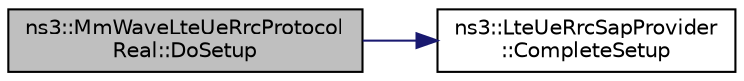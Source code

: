 digraph "ns3::MmWaveLteUeRrcProtocolReal::DoSetup"
{
  edge [fontname="Helvetica",fontsize="10",labelfontname="Helvetica",labelfontsize="10"];
  node [fontname="Helvetica",fontsize="10",shape=record];
  rankdir="LR";
  Node1 [label="ns3::MmWaveLteUeRrcProtocol\lReal::DoSetup",height=0.2,width=0.4,color="black", fillcolor="grey75", style="filled", fontcolor="black"];
  Node1 -> Node2 [color="midnightblue",fontsize="10",style="solid"];
  Node2 [label="ns3::LteUeRrcSapProvider\l::CompleteSetup",height=0.2,width=0.4,color="black", fillcolor="white", style="filled",URL="$dd/d01/classns3_1_1LteUeRrcSapProvider.html#a4c1f8cda8a1fcf1f509fa21770da682d"];
}
